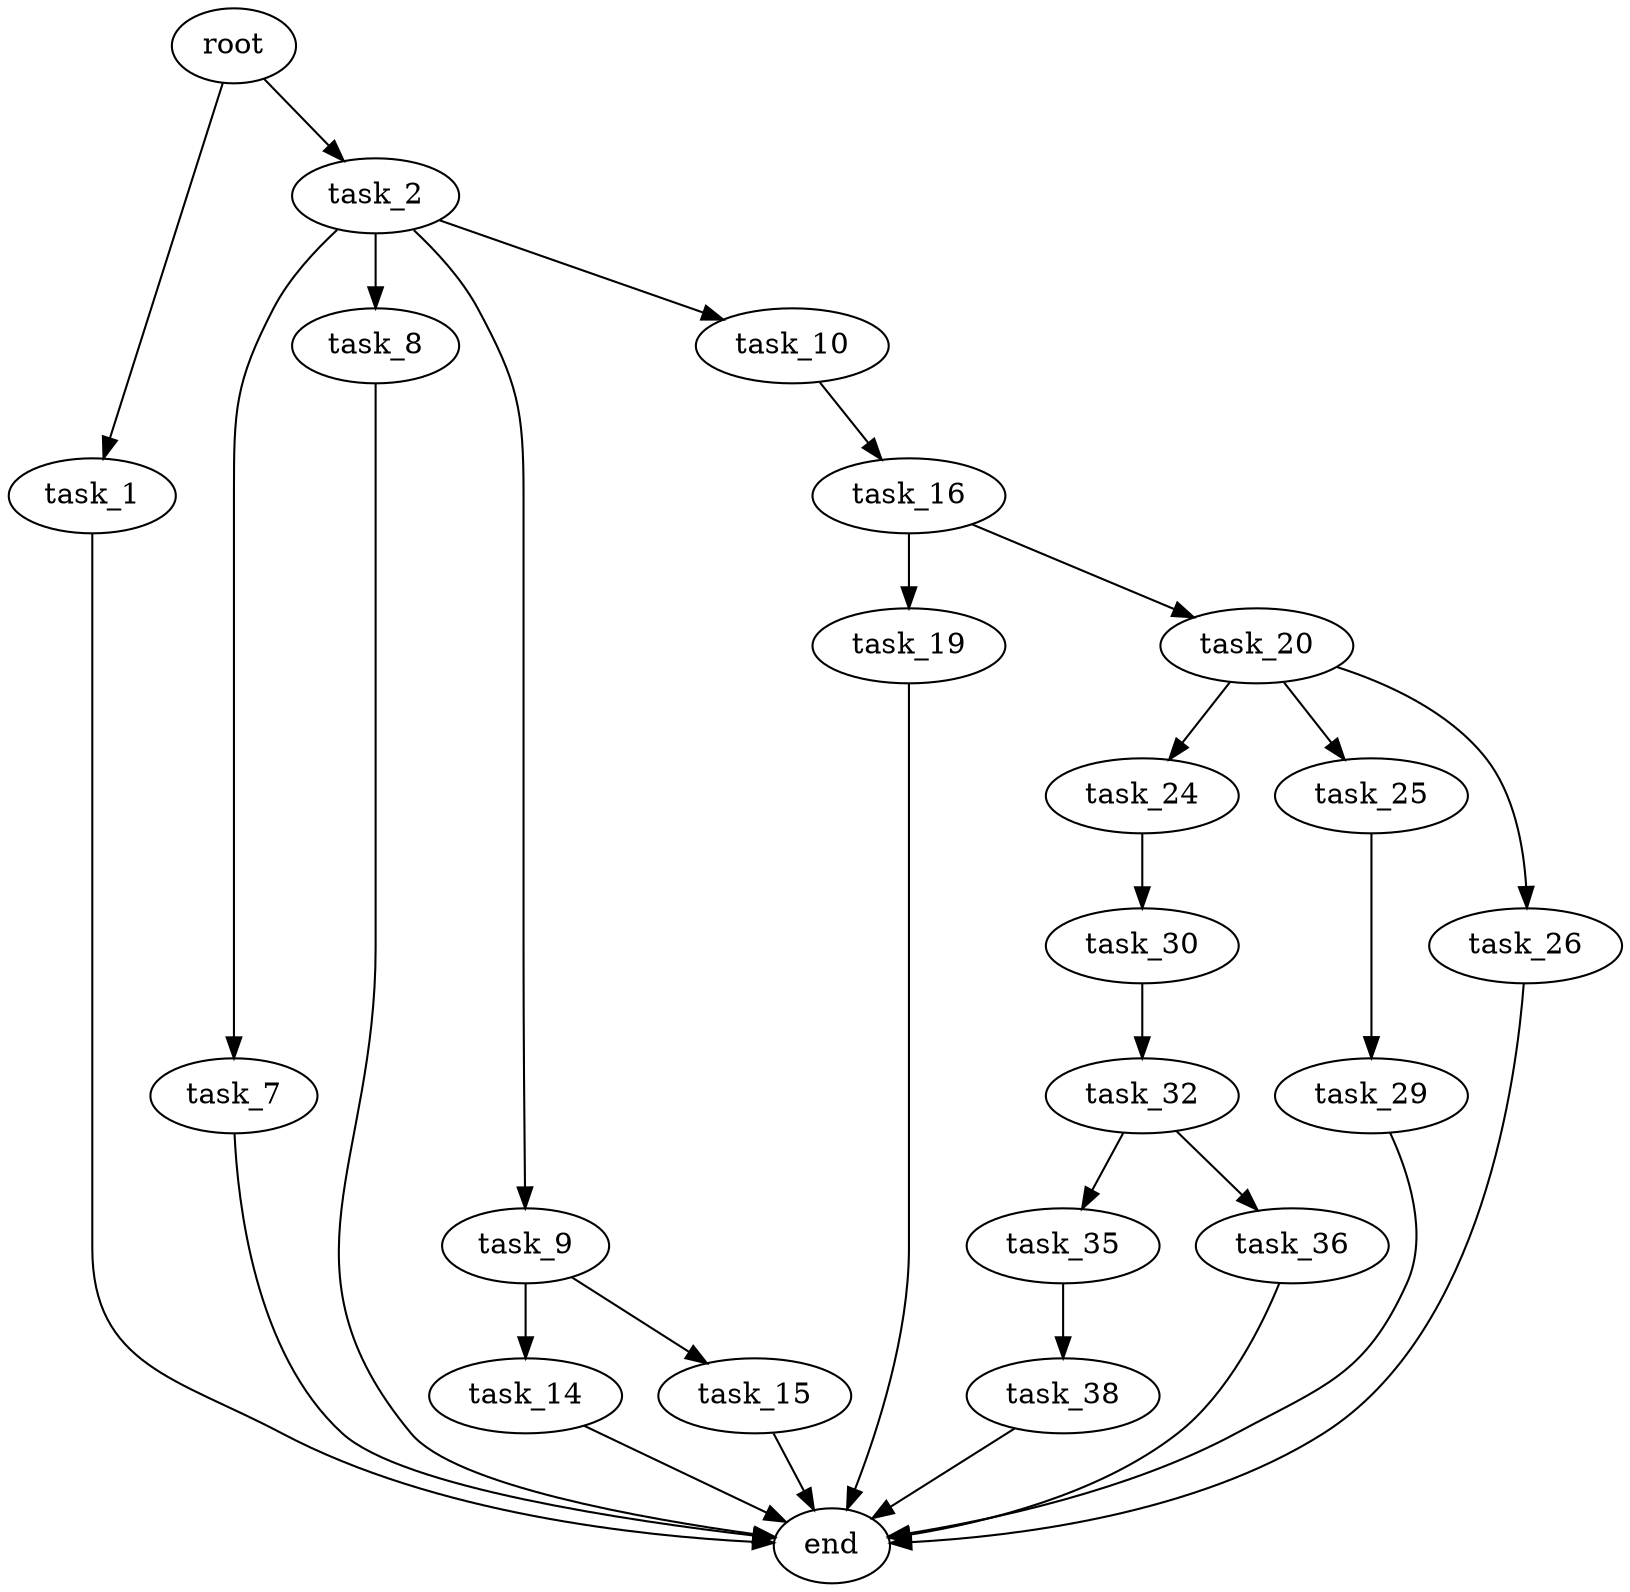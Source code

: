 digraph G {
  root [size="0.000000"];
  task_1 [size="305188630760.000000"];
  task_2 [size="782757789696.000000"];
  end [size="0.000000"];
  task_7 [size="368293445632.000000"];
  task_8 [size="15349951749.000000"];
  task_9 [size="29646777197.000000"];
  task_10 [size="463302000.000000"];
  task_14 [size="9279131476.000000"];
  task_15 [size="231928233984.000000"];
  task_16 [size="92557922019.000000"];
  task_19 [size="68719476736.000000"];
  task_20 [size="368293445632.000000"];
  task_24 [size="587380445812.000000"];
  task_25 [size="3459371542.000000"];
  task_26 [size="231928233984.000000"];
  task_30 [size="127857691104.000000"];
  task_29 [size="401515816059.000000"];
  task_32 [size="7098639561.000000"];
  task_35 [size="28991029248.000000"];
  task_36 [size="549755813888.000000"];
  task_38 [size="78625045678.000000"];

  root -> task_1 [size="1.000000"];
  root -> task_2 [size="1.000000"];
  task_1 -> end [size="1.000000"];
  task_2 -> task_7 [size="679477248.000000"];
  task_2 -> task_8 [size="679477248.000000"];
  task_2 -> task_9 [size="679477248.000000"];
  task_2 -> task_10 [size="679477248.000000"];
  task_7 -> end [size="1.000000"];
  task_8 -> end [size="1.000000"];
  task_9 -> task_14 [size="838860800.000000"];
  task_9 -> task_15 [size="838860800.000000"];
  task_10 -> task_16 [size="33554432.000000"];
  task_14 -> end [size="1.000000"];
  task_15 -> end [size="1.000000"];
  task_16 -> task_19 [size="75497472.000000"];
  task_16 -> task_20 [size="75497472.000000"];
  task_19 -> end [size="1.000000"];
  task_20 -> task_24 [size="411041792.000000"];
  task_20 -> task_25 [size="411041792.000000"];
  task_20 -> task_26 [size="411041792.000000"];
  task_24 -> task_30 [size="411041792.000000"];
  task_25 -> task_29 [size="134217728.000000"];
  task_26 -> end [size="1.000000"];
  task_30 -> task_32 [size="134217728.000000"];
  task_29 -> end [size="1.000000"];
  task_32 -> task_35 [size="209715200.000000"];
  task_32 -> task_36 [size="209715200.000000"];
  task_35 -> task_38 [size="75497472.000000"];
  task_36 -> end [size="1.000000"];
  task_38 -> end [size="1.000000"];
}
